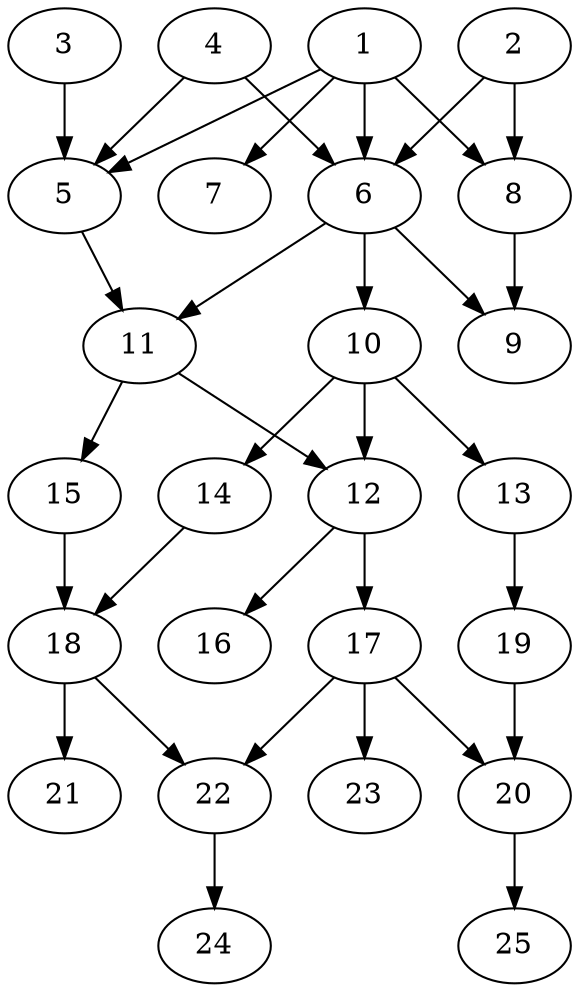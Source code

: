 // DAG automatically generated by daggen at Thu Oct  3 14:00:39 2019
// ./daggen --dot -n 25 --ccr 0.4 --fat 0.5 --regular 0.9 --density 0.6 --mindata 5242880 --maxdata 52428800 
digraph G {
  1 [size="113889280", alpha="0.03", expect_size="45555712"] 
  1 -> 5 [size ="45555712"]
  1 -> 6 [size ="45555712"]
  1 -> 7 [size ="45555712"]
  1 -> 8 [size ="45555712"]
  2 [size="45391360", alpha="0.13", expect_size="18156544"] 
  2 -> 6 [size ="18156544"]
  2 -> 8 [size ="18156544"]
  3 [size="24256000", alpha="0.02", expect_size="9702400"] 
  3 -> 5 [size ="9702400"]
  4 [size="83171840", alpha="0.06", expect_size="33268736"] 
  4 -> 5 [size ="33268736"]
  4 -> 6 [size ="33268736"]
  5 [size="36357120", alpha="0.03", expect_size="14542848"] 
  5 -> 11 [size ="14542848"]
  6 [size="67174400", alpha="0.06", expect_size="26869760"] 
  6 -> 9 [size ="26869760"]
  6 -> 10 [size ="26869760"]
  6 -> 11 [size ="26869760"]
  7 [size="23372800", alpha="0.06", expect_size="9349120"] 
  8 [size="87191040", alpha="0.01", expect_size="34876416"] 
  8 -> 9 [size ="34876416"]
  9 [size="66792960", alpha="0.02", expect_size="26717184"] 
  10 [size="41085440", alpha="0.18", expect_size="16434176"] 
  10 -> 12 [size ="16434176"]
  10 -> 13 [size ="16434176"]
  10 -> 14 [size ="16434176"]
  11 [size="31045120", alpha="0.17", expect_size="12418048"] 
  11 -> 12 [size ="12418048"]
  11 -> 15 [size ="12418048"]
  12 [size="48977920", alpha="0.05", expect_size="19591168"] 
  12 -> 16 [size ="19591168"]
  12 -> 17 [size ="19591168"]
  13 [size="125040640", alpha="0.09", expect_size="50016256"] 
  13 -> 19 [size ="50016256"]
  14 [size="19287040", alpha="0.01", expect_size="7714816"] 
  14 -> 18 [size ="7714816"]
  15 [size="52144640", alpha="0.18", expect_size="20857856"] 
  15 -> 18 [size ="20857856"]
  16 [size="69104640", alpha="0.04", expect_size="27641856"] 
  17 [size="107432960", alpha="0.09", expect_size="42973184"] 
  17 -> 20 [size ="42973184"]
  17 -> 22 [size ="42973184"]
  17 -> 23 [size ="42973184"]
  18 [size="23831040", alpha="0.12", expect_size="9532416"] 
  18 -> 21 [size ="9532416"]
  18 -> 22 [size ="9532416"]
  19 [size="28595200", alpha="0.12", expect_size="11438080"] 
  19 -> 20 [size ="11438080"]
  20 [size="38561280", alpha="0.07", expect_size="15424512"] 
  20 -> 25 [size ="15424512"]
  21 [size="26219520", alpha="0.19", expect_size="10487808"] 
  22 [size="124889600", alpha="0.17", expect_size="49955840"] 
  22 -> 24 [size ="49955840"]
  23 [size="37012480", alpha="0.16", expect_size="14804992"] 
  24 [size="88926720", alpha="0.07", expect_size="35570688"] 
  25 [size="95308800", alpha="0.02", expect_size="38123520"] 
}
